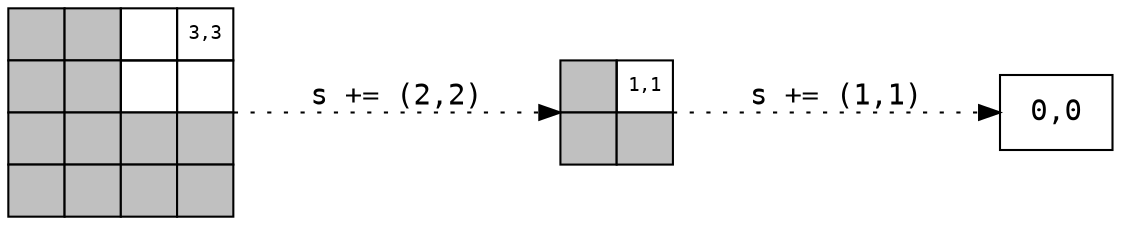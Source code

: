 digraph g {
    rankdir=LR
    bgcolor=transparent
    node [shape = record]
    
    a [shape=none, margin=0, label=<
    <TABLE BORDER="0" CELLBORDER="1" CELLSPACING="0" CELLPADDING="4">
        <tr>
            <td bgcolor="gray">  </td>
            <td bgcolor="gray">  </td>
            <td>  </td>
            <td><font point-size="9">3,3</font></td>
        </tr>
        <tr>
            <td bgcolor="gray">  </td>
            <td bgcolor="gray">  </td>
            <td> </td>
            <td> </td>
        </tr>
        <tr >
            <td bgcolor="gray">  </td>
            <td bgcolor="gray">  </td>
            <td bgcolor="gray">  </td>
            <td bgcolor="gray">  </td>
        </tr>
        <tr>
            <td bgcolor="gray">  </td>
            <td bgcolor="gray">  </td>
            <td bgcolor="gray">  </td>
            <td bgcolor="gray">  </td>
        </tr>
    </TABLE>
    >,fontname="monospace"]
    
    b [shape=none, margin=0, label=<
    <TABLE BORDER="0" CELLBORDER="1" CELLSPACING="0" CELLPADDING="4">
        <tr>
            <td bgcolor="gray">  </td>
            <td><font point-size="9">1,1</font></td>
        </tr>
        <tr>
            <td bgcolor="gray">  </td>
            <td bgcolor="gray">  </td>
        </tr>
    </TABLE>
    >,fontname="monospace"]
    
    c [shape=box,label="0,0",fontname="monospace"]
    
    a -> b [style=dotted,minlen=2,label="s += (2,2)",fontname="monospace"]
    b -> c [style=dotted,minlen=2,label="s += (1,1)",fontname="monospace"]
} 
